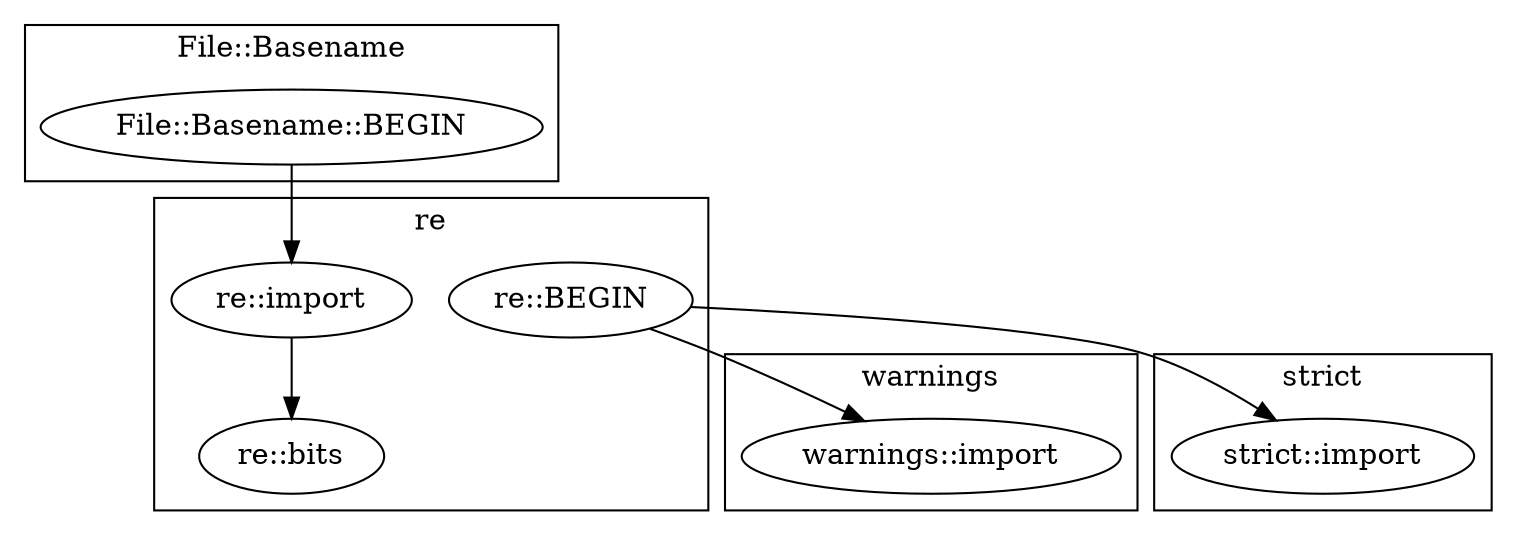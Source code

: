 digraph {
graph [overlap=false]
subgraph cluster_warnings {
	label="warnings";
	"warnings::import";
}
subgraph cluster_re {
	label="re";
	"re::import";
	"re::BEGIN";
	"re::bits";
}
subgraph cluster_strict {
	label="strict";
	"strict::import";
}
subgraph cluster_File_Basename {
	label="File::Basename";
	"File::Basename::BEGIN";
}
"File::Basename::BEGIN" -> "re::import";
"re::import" -> "re::bits";
"re::BEGIN" -> "warnings::import";
"re::BEGIN" -> "strict::import";
}
